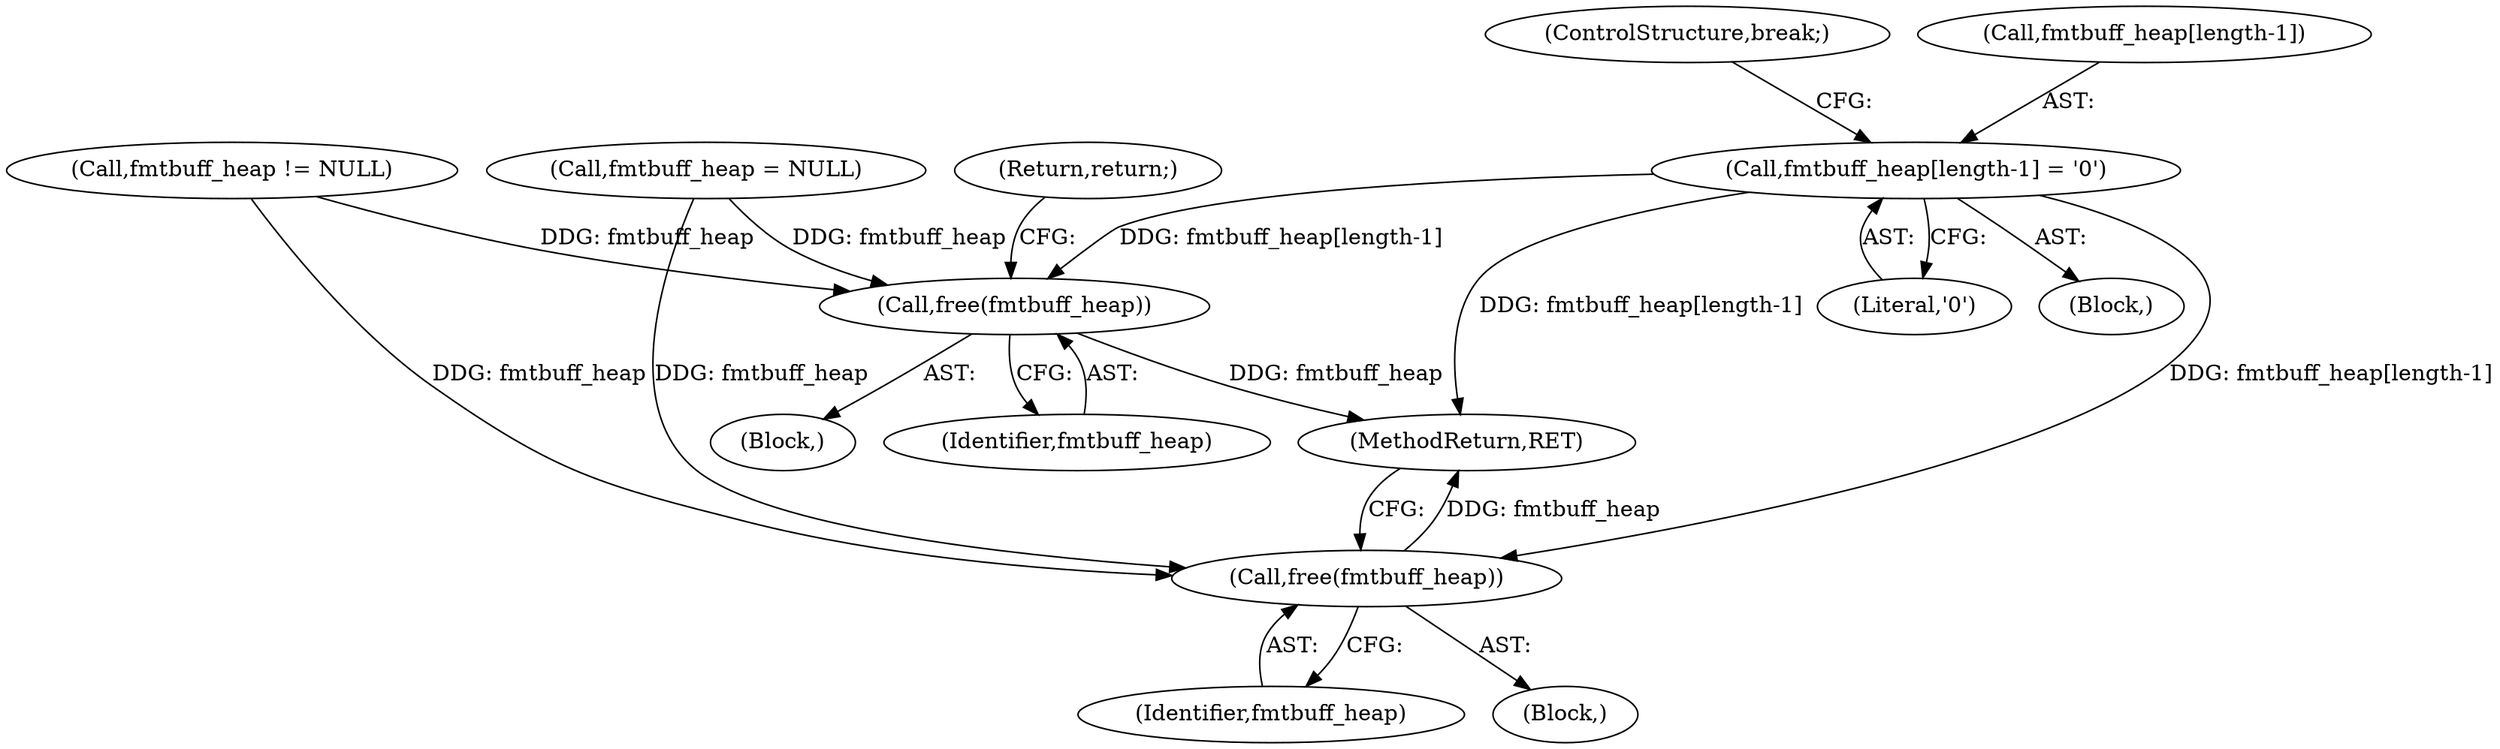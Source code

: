 digraph "0_libarchive_e37b620fe8f14535d737e89a4dcabaed4517bf1a@array" {
"1000198" [label="(Call,fmtbuff_heap[length-1] = '\0')"];
"1000250" [label="(Call,free(fmtbuff_heap))"];
"1000360" [label="(Call,free(fmtbuff_heap))"];
"1000249" [label="(Block,)"];
"1000205" [label="(ControlStructure,break;)"];
"1000198" [label="(Call,fmtbuff_heap[length-1] = '\0')"];
"1000204" [label="(Literal,'\0')"];
"1000250" [label="(Call,free(fmtbuff_heap))"];
"1000213" [label="(Call,fmtbuff_heap != NULL)"];
"1000361" [label="(Identifier,fmtbuff_heap)"];
"1000251" [label="(Identifier,fmtbuff_heap)"];
"1000122" [label="(Block,)"];
"1000199" [label="(Call,fmtbuff_heap[length-1])"];
"1000362" [label="(MethodReturn,RET)"];
"1000135" [label="(Call,fmtbuff_heap = NULL)"];
"1000252" [label="(Return,return;)"];
"1000194" [label="(Block,)"];
"1000360" [label="(Call,free(fmtbuff_heap))"];
"1000198" -> "1000194"  [label="AST: "];
"1000198" -> "1000204"  [label="CFG: "];
"1000199" -> "1000198"  [label="AST: "];
"1000204" -> "1000198"  [label="AST: "];
"1000205" -> "1000198"  [label="CFG: "];
"1000198" -> "1000362"  [label="DDG: fmtbuff_heap[length-1]"];
"1000198" -> "1000250"  [label="DDG: fmtbuff_heap[length-1]"];
"1000198" -> "1000360"  [label="DDG: fmtbuff_heap[length-1]"];
"1000250" -> "1000249"  [label="AST: "];
"1000250" -> "1000251"  [label="CFG: "];
"1000251" -> "1000250"  [label="AST: "];
"1000252" -> "1000250"  [label="CFG: "];
"1000250" -> "1000362"  [label="DDG: fmtbuff_heap"];
"1000213" -> "1000250"  [label="DDG: fmtbuff_heap"];
"1000135" -> "1000250"  [label="DDG: fmtbuff_heap"];
"1000360" -> "1000122"  [label="AST: "];
"1000360" -> "1000361"  [label="CFG: "];
"1000361" -> "1000360"  [label="AST: "];
"1000362" -> "1000360"  [label="CFG: "];
"1000360" -> "1000362"  [label="DDG: fmtbuff_heap"];
"1000213" -> "1000360"  [label="DDG: fmtbuff_heap"];
"1000135" -> "1000360"  [label="DDG: fmtbuff_heap"];
}
